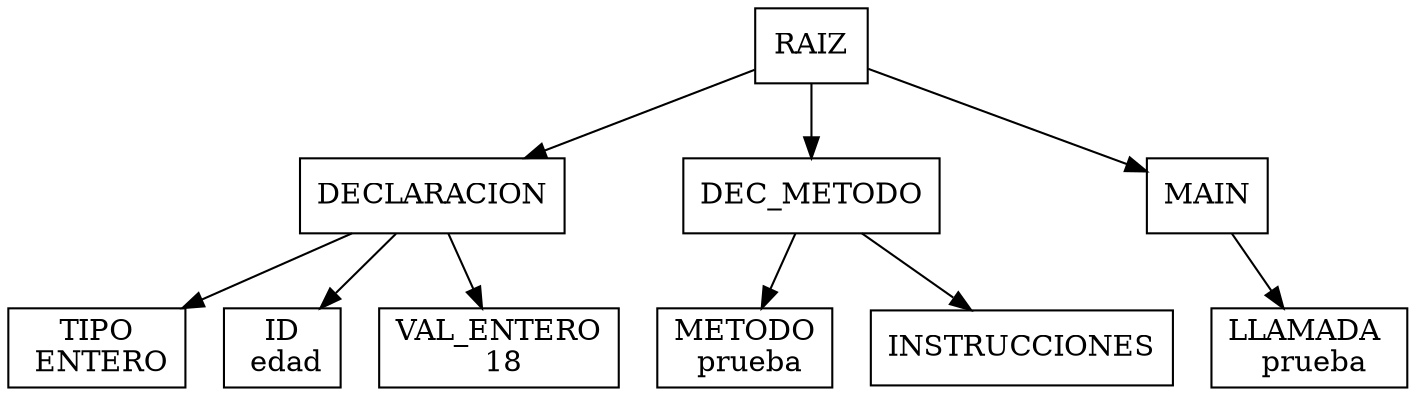 digraph G {
node [shape="box"]Nodo0[label="RAIZ"];
Nodo1[label="DECLARACION"];
Nodo0->Nodo1;
Nodo2[label="TIPO
 ENTERO"];
Nodo1->Nodo2;
Nodo3[label="ID
 edad"];
Nodo1->Nodo3;
Nodo4[label="VAL_ENTERO
 18"];
Nodo1->Nodo4;
Nodo5[label="DEC_METODO"];
Nodo0->Nodo5;
Nodo6[label="METODO
 prueba"];
Nodo5->Nodo6;
Nodo7[label="INSTRUCCIONES"];
Nodo5->Nodo7;
Nodo8[label="MAIN"];
Nodo0->Nodo8;
Nodo9[label="LLAMADA 
 prueba"];
Nodo8->Nodo9;
}